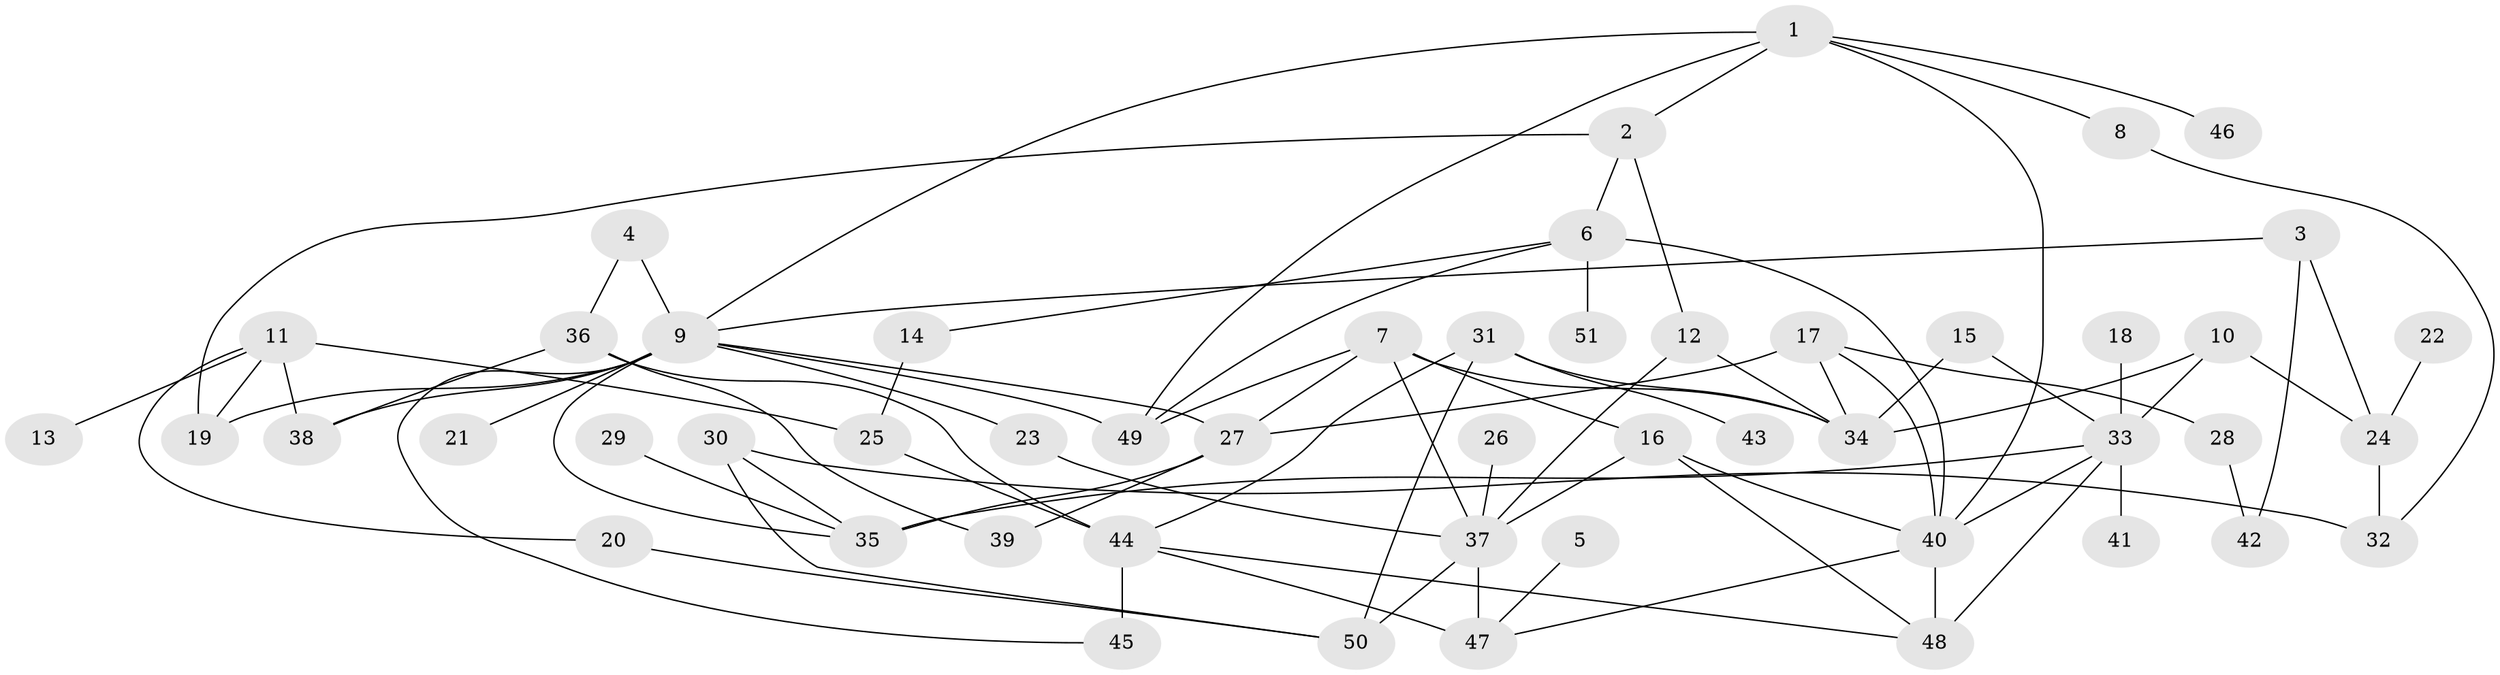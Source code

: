 // original degree distribution, {6: 0.0594059405940594, 2: 0.297029702970297, 4: 0.1188118811881188, 10: 0.009900990099009901, 3: 0.22772277227722773, 5: 0.06930693069306931, 1: 0.21782178217821782}
// Generated by graph-tools (version 1.1) at 2025/25/03/09/25 03:25:34]
// undirected, 51 vertices, 85 edges
graph export_dot {
graph [start="1"]
  node [color=gray90,style=filled];
  1;
  2;
  3;
  4;
  5;
  6;
  7;
  8;
  9;
  10;
  11;
  12;
  13;
  14;
  15;
  16;
  17;
  18;
  19;
  20;
  21;
  22;
  23;
  24;
  25;
  26;
  27;
  28;
  29;
  30;
  31;
  32;
  33;
  34;
  35;
  36;
  37;
  38;
  39;
  40;
  41;
  42;
  43;
  44;
  45;
  46;
  47;
  48;
  49;
  50;
  51;
  1 -- 2 [weight=1.0];
  1 -- 8 [weight=1.0];
  1 -- 9 [weight=1.0];
  1 -- 40 [weight=1.0];
  1 -- 46 [weight=1.0];
  1 -- 49 [weight=1.0];
  2 -- 6 [weight=1.0];
  2 -- 12 [weight=1.0];
  2 -- 19 [weight=1.0];
  3 -- 9 [weight=1.0];
  3 -- 24 [weight=1.0];
  3 -- 42 [weight=1.0];
  4 -- 9 [weight=1.0];
  4 -- 36 [weight=1.0];
  5 -- 47 [weight=1.0];
  6 -- 14 [weight=1.0];
  6 -- 40 [weight=1.0];
  6 -- 49 [weight=1.0];
  6 -- 51 [weight=1.0];
  7 -- 16 [weight=1.0];
  7 -- 27 [weight=1.0];
  7 -- 34 [weight=1.0];
  7 -- 37 [weight=1.0];
  7 -- 49 [weight=1.0];
  8 -- 32 [weight=1.0];
  9 -- 19 [weight=1.0];
  9 -- 21 [weight=1.0];
  9 -- 23 [weight=1.0];
  9 -- 27 [weight=1.0];
  9 -- 35 [weight=1.0];
  9 -- 38 [weight=1.0];
  9 -- 45 [weight=1.0];
  9 -- 49 [weight=1.0];
  10 -- 24 [weight=1.0];
  10 -- 33 [weight=1.0];
  10 -- 34 [weight=1.0];
  11 -- 13 [weight=1.0];
  11 -- 19 [weight=1.0];
  11 -- 20 [weight=1.0];
  11 -- 25 [weight=1.0];
  11 -- 38 [weight=1.0];
  12 -- 34 [weight=1.0];
  12 -- 37 [weight=1.0];
  14 -- 25 [weight=1.0];
  15 -- 33 [weight=1.0];
  15 -- 34 [weight=1.0];
  16 -- 37 [weight=1.0];
  16 -- 40 [weight=1.0];
  16 -- 48 [weight=1.0];
  17 -- 27 [weight=1.0];
  17 -- 28 [weight=1.0];
  17 -- 34 [weight=1.0];
  17 -- 40 [weight=1.0];
  18 -- 33 [weight=1.0];
  20 -- 50 [weight=1.0];
  22 -- 24 [weight=1.0];
  23 -- 37 [weight=1.0];
  24 -- 32 [weight=1.0];
  25 -- 44 [weight=1.0];
  26 -- 37 [weight=1.0];
  27 -- 35 [weight=1.0];
  27 -- 39 [weight=1.0];
  28 -- 42 [weight=1.0];
  29 -- 35 [weight=1.0];
  30 -- 32 [weight=1.0];
  30 -- 35 [weight=1.0];
  30 -- 50 [weight=1.0];
  31 -- 34 [weight=1.0];
  31 -- 43 [weight=1.0];
  31 -- 44 [weight=1.0];
  31 -- 50 [weight=1.0];
  33 -- 35 [weight=2.0];
  33 -- 40 [weight=1.0];
  33 -- 41 [weight=1.0];
  33 -- 48 [weight=1.0];
  36 -- 38 [weight=2.0];
  36 -- 39 [weight=1.0];
  36 -- 44 [weight=1.0];
  37 -- 47 [weight=2.0];
  37 -- 50 [weight=1.0];
  40 -- 47 [weight=1.0];
  40 -- 48 [weight=2.0];
  44 -- 45 [weight=2.0];
  44 -- 47 [weight=1.0];
  44 -- 48 [weight=1.0];
}
